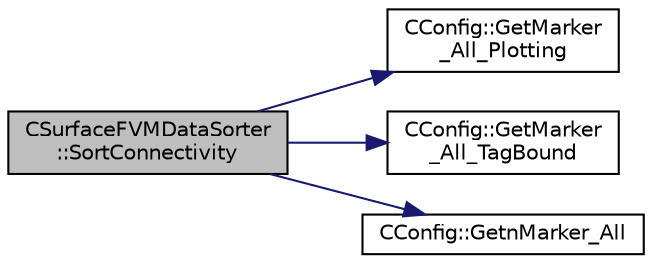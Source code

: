 digraph "CSurfaceFVMDataSorter::SortConnectivity"
{
 // LATEX_PDF_SIZE
  edge [fontname="Helvetica",fontsize="10",labelfontname="Helvetica",labelfontsize="10"];
  node [fontname="Helvetica",fontsize="10",shape=record];
  rankdir="LR";
  Node1 [label="CSurfaceFVMDataSorter\l::SortConnectivity",height=0.2,width=0.4,color="black", fillcolor="grey75", style="filled", fontcolor="black",tooltip="Sort the connectivities on the surface into data structures used for output file writing...."];
  Node1 -> Node2 [color="midnightblue",fontsize="10",style="solid",fontname="Helvetica"];
  Node2 [label="CConfig::GetMarker\l_All_Plotting",height=0.2,width=0.4,color="black", fillcolor="white", style="filled",URL="$classCConfig.html#a1f6283ef302ebfc352d3cb6b0a34b08d",tooltip="Get the plotting information for a marker val_marker."];
  Node1 -> Node3 [color="midnightblue",fontsize="10",style="solid",fontname="Helvetica"];
  Node3 [label="CConfig::GetMarker\l_All_TagBound",height=0.2,width=0.4,color="black", fillcolor="white", style="filled",URL="$classCConfig.html#ab8c9c1f45950a29355be4ff357049440",tooltip="Get the index of the surface defined in the geometry file."];
  Node1 -> Node4 [color="midnightblue",fontsize="10",style="solid",fontname="Helvetica"];
  Node4 [label="CConfig::GetnMarker_All",height=0.2,width=0.4,color="black", fillcolor="white", style="filled",URL="$classCConfig.html#a459dee039e618d21a5d78db61c221240",tooltip="Get the total number of boundary markers of the local process including send/receive domains."];
}
